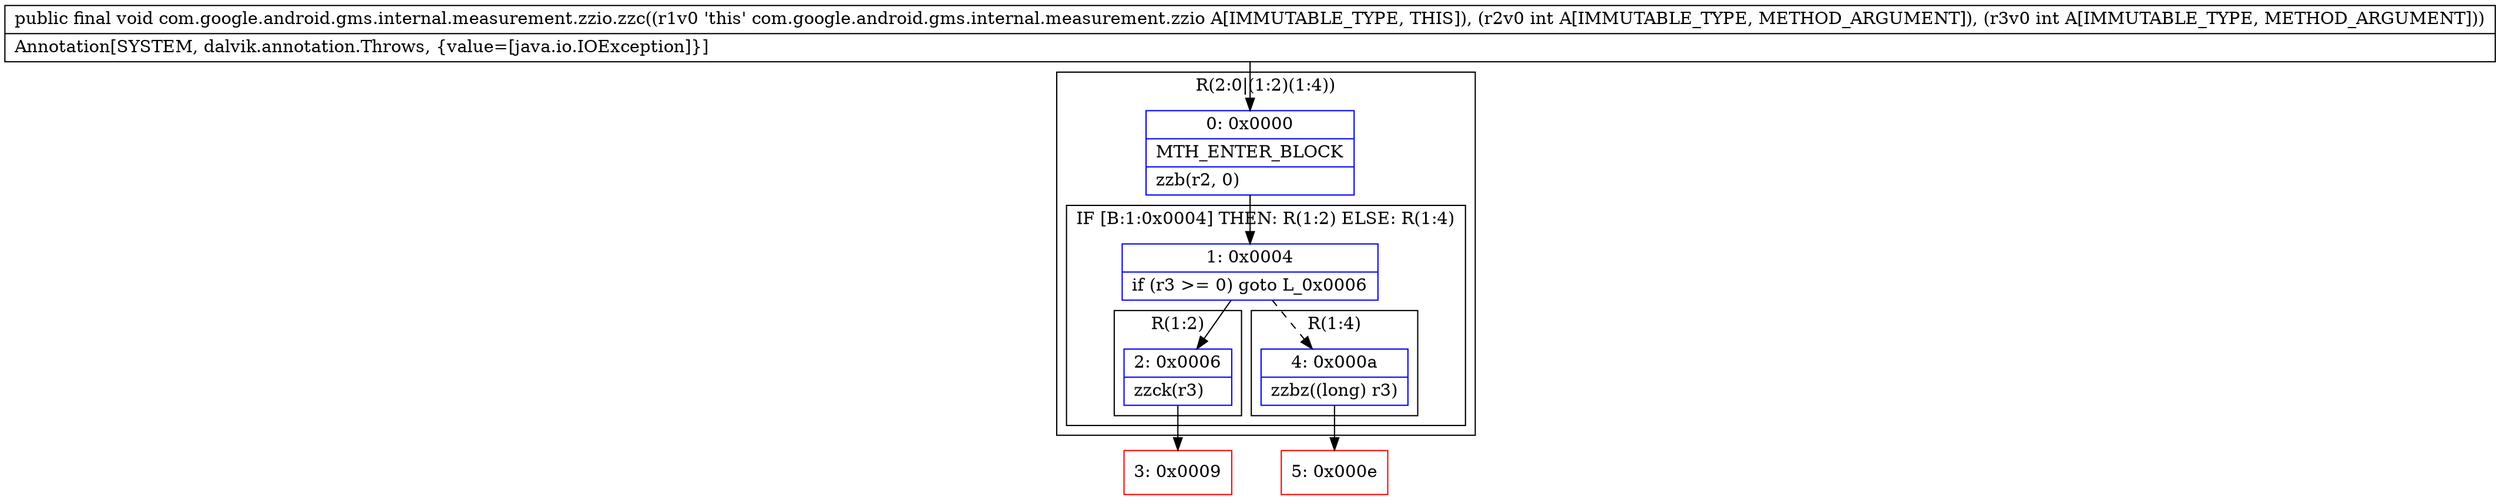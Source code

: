 digraph "CFG forcom.google.android.gms.internal.measurement.zzio.zzc(II)V" {
subgraph cluster_Region_1249819433 {
label = "R(2:0|(1:2)(1:4))";
node [shape=record,color=blue];
Node_0 [shape=record,label="{0\:\ 0x0000|MTH_ENTER_BLOCK\l|zzb(r2, 0)\l}"];
subgraph cluster_IfRegion_633386086 {
label = "IF [B:1:0x0004] THEN: R(1:2) ELSE: R(1:4)";
node [shape=record,color=blue];
Node_1 [shape=record,label="{1\:\ 0x0004|if (r3 \>= 0) goto L_0x0006\l}"];
subgraph cluster_Region_1813296213 {
label = "R(1:2)";
node [shape=record,color=blue];
Node_2 [shape=record,label="{2\:\ 0x0006|zzck(r3)\l}"];
}
subgraph cluster_Region_130870792 {
label = "R(1:4)";
node [shape=record,color=blue];
Node_4 [shape=record,label="{4\:\ 0x000a|zzbz((long) r3)\l}"];
}
}
}
Node_3 [shape=record,color=red,label="{3\:\ 0x0009}"];
Node_5 [shape=record,color=red,label="{5\:\ 0x000e}"];
MethodNode[shape=record,label="{public final void com.google.android.gms.internal.measurement.zzio.zzc((r1v0 'this' com.google.android.gms.internal.measurement.zzio A[IMMUTABLE_TYPE, THIS]), (r2v0 int A[IMMUTABLE_TYPE, METHOD_ARGUMENT]), (r3v0 int A[IMMUTABLE_TYPE, METHOD_ARGUMENT]))  | Annotation[SYSTEM, dalvik.annotation.Throws, \{value=[java.io.IOException]\}]\l}"];
MethodNode -> Node_0;
Node_0 -> Node_1;
Node_1 -> Node_2;
Node_1 -> Node_4[style=dashed];
Node_2 -> Node_3;
Node_4 -> Node_5;
}

